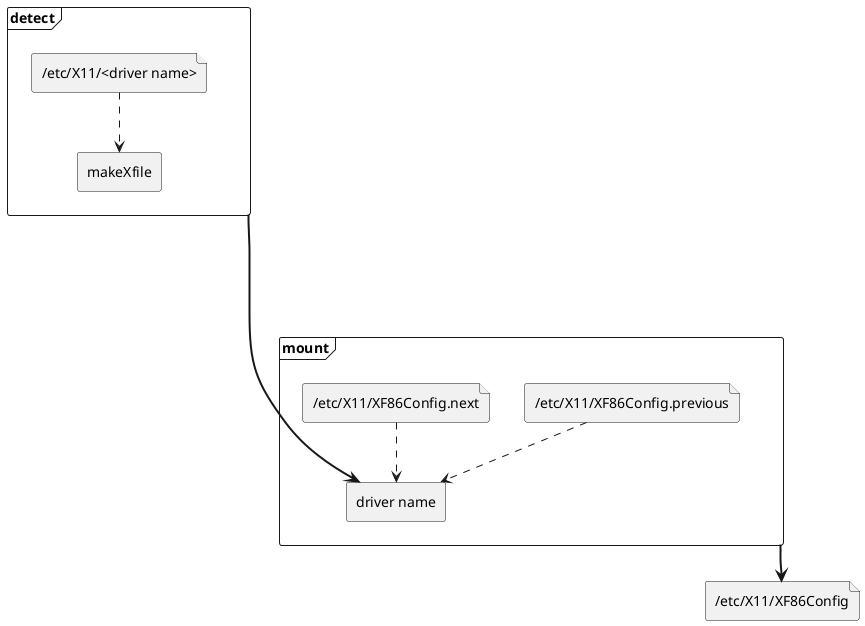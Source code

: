 @startuml
frame detect {
    agent "makeXfile" as a2
    file "/etc/X11/<driver name>" as a1
}
frame mount {
    file "/etc/X11/XF86Config.previous" as b1
    agent "driver name" as b2
    file "/etc/X11/XF86Config.next" as b3
}
file "/etc/X11/XF86Config" as c1
a1 -[dashed]-> a2
detect -----[bold]-> b2
b1 -[dashed]-> b2
b3 -[dashed]-> b2
mount --[bold]-> c1
@enduml